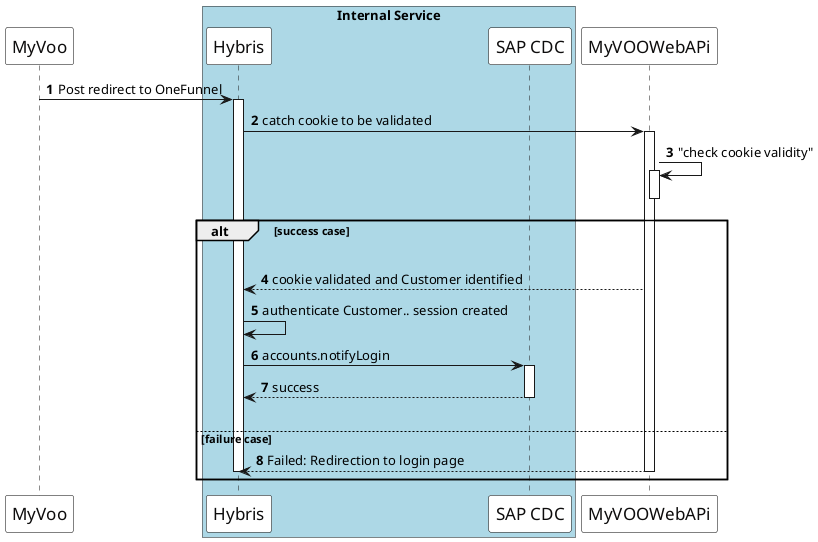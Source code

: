 @startuml

autonumber

skinparam sequence {
ParticipantBorderColor Black
ParticipantBackgroundColor White
ParticipantFontName Impact
ParticipantFontSize 17
ParticipantFontColor #0d0c0c

ActorFontSize 17
ActorFontName Aapex
}


participant  MyVoo as voo
box "Internal Service" #LightBlue
 participant  "Hybris"   as cx
 participant  "SAP CDC" as cdc
end box
participant  MyVOOWebAPi as api

voo -> cx : Post redirect to OneFunnel
activate cx
  cx -> api : catch cookie to be validated
    activate api
      api -> api : "check cookie validity"
      activate api
      deactivate api
        alt success case
            |||
            api --> cx : cookie validated and Customer identified
            cx -> cx : authenticate Customer.. session created
            cx -> cdc : accounts.notifyLogin
             activate cdc
               cdc --> cx : success
             deactivate cdc
            |||
        else failure case
            api --> cx : Failed: Redirection to login page
    deactivate api
deactivate cx
        end

@enduml
